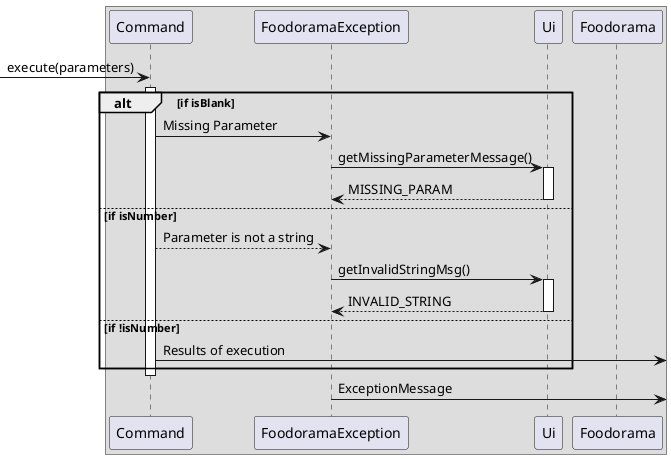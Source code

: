 @startuml
'https://plantuml.com/sequence-diagram


Box
create Command

 -> Command: execute(parameters)
activate Command
alt if isBlank
    Command -> FoodoramaException: Missing Parameter

    FoodoramaException -> Ui: getMissingParameterMessage()
    activate Ui
    FoodoramaException <-- Ui: MISSING_PARAM
    deactivate Ui

else if isNumber
    Command --> FoodoramaException: Parameter is not a string
    FoodoramaException -> Ui: getInvalidStringMsg()
    activate Ui
    Ui --> FoodoramaException: INVALID_STRING
    deactivate Ui

else if !isNumber
    Command -> : Results of execution
end

deactivate Command
FoodoramaException ->  :ExceptionMessage

deactivate Foodorama

@enduml